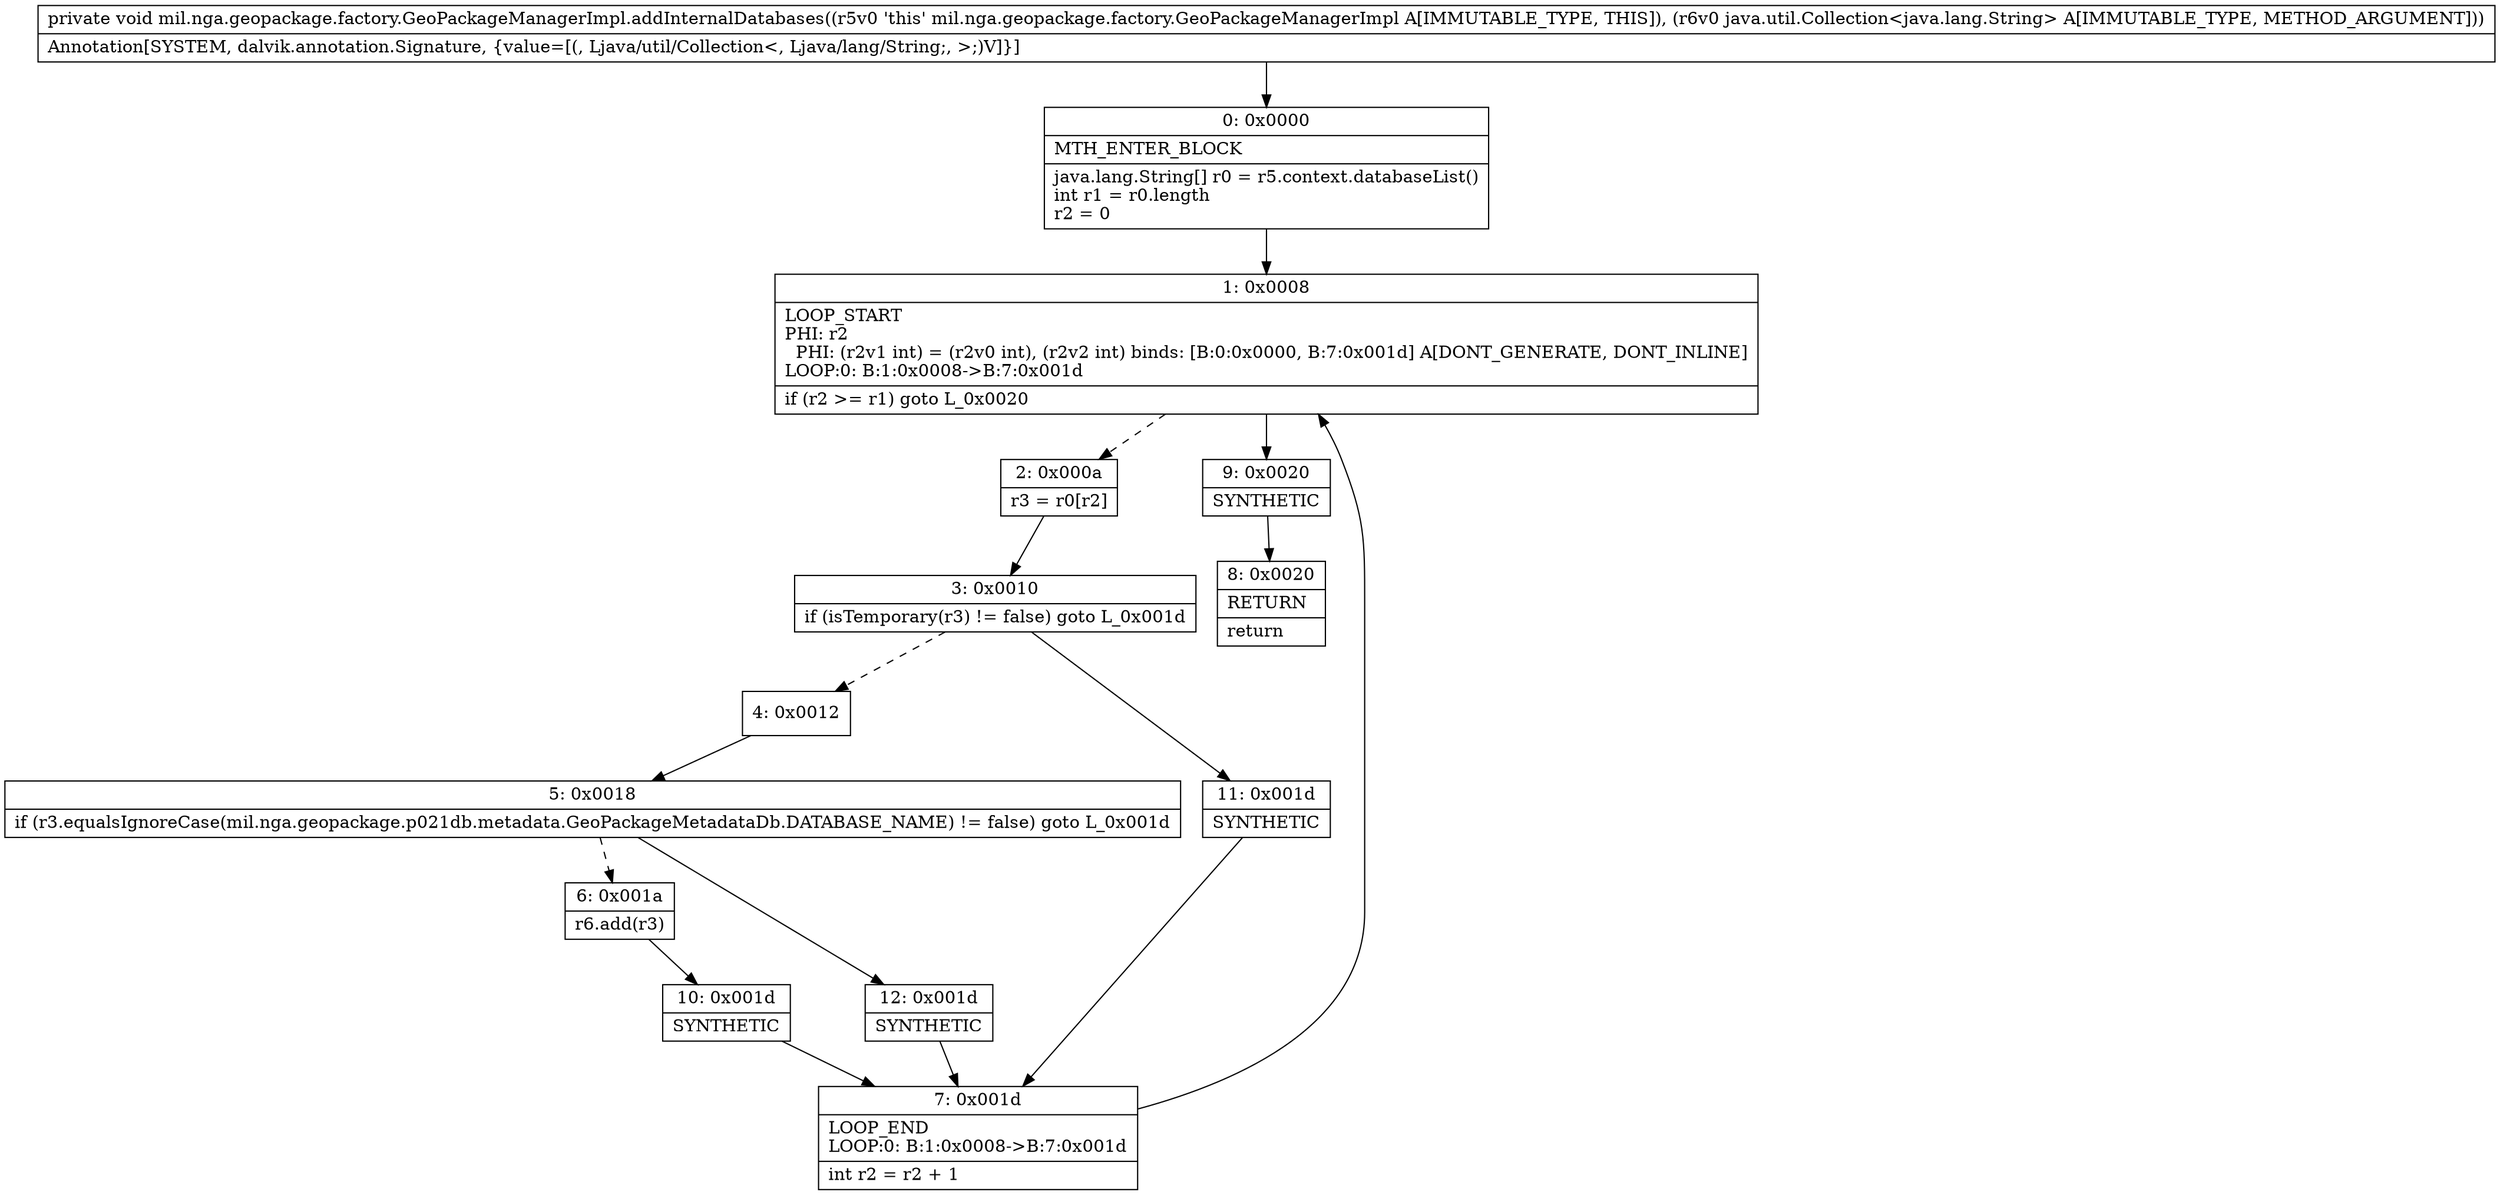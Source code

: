 digraph "CFG formil.nga.geopackage.factory.GeoPackageManagerImpl.addInternalDatabases(Ljava\/util\/Collection;)V" {
Node_0 [shape=record,label="{0\:\ 0x0000|MTH_ENTER_BLOCK\l|java.lang.String[] r0 = r5.context.databaseList()\lint r1 = r0.length\lr2 = 0\l}"];
Node_1 [shape=record,label="{1\:\ 0x0008|LOOP_START\lPHI: r2 \l  PHI: (r2v1 int) = (r2v0 int), (r2v2 int) binds: [B:0:0x0000, B:7:0x001d] A[DONT_GENERATE, DONT_INLINE]\lLOOP:0: B:1:0x0008\-\>B:7:0x001d\l|if (r2 \>= r1) goto L_0x0020\l}"];
Node_2 [shape=record,label="{2\:\ 0x000a|r3 = r0[r2]\l}"];
Node_3 [shape=record,label="{3\:\ 0x0010|if (isTemporary(r3) != false) goto L_0x001d\l}"];
Node_4 [shape=record,label="{4\:\ 0x0012}"];
Node_5 [shape=record,label="{5\:\ 0x0018|if (r3.equalsIgnoreCase(mil.nga.geopackage.p021db.metadata.GeoPackageMetadataDb.DATABASE_NAME) != false) goto L_0x001d\l}"];
Node_6 [shape=record,label="{6\:\ 0x001a|r6.add(r3)\l}"];
Node_7 [shape=record,label="{7\:\ 0x001d|LOOP_END\lLOOP:0: B:1:0x0008\-\>B:7:0x001d\l|int r2 = r2 + 1\l}"];
Node_8 [shape=record,label="{8\:\ 0x0020|RETURN\l|return\l}"];
Node_9 [shape=record,label="{9\:\ 0x0020|SYNTHETIC\l}"];
Node_10 [shape=record,label="{10\:\ 0x001d|SYNTHETIC\l}"];
Node_11 [shape=record,label="{11\:\ 0x001d|SYNTHETIC\l}"];
Node_12 [shape=record,label="{12\:\ 0x001d|SYNTHETIC\l}"];
MethodNode[shape=record,label="{private void mil.nga.geopackage.factory.GeoPackageManagerImpl.addInternalDatabases((r5v0 'this' mil.nga.geopackage.factory.GeoPackageManagerImpl A[IMMUTABLE_TYPE, THIS]), (r6v0 java.util.Collection\<java.lang.String\> A[IMMUTABLE_TYPE, METHOD_ARGUMENT]))  | Annotation[SYSTEM, dalvik.annotation.Signature, \{value=[(, Ljava\/util\/Collection\<, Ljava\/lang\/String;, \>;)V]\}]\l}"];
MethodNode -> Node_0;
Node_0 -> Node_1;
Node_1 -> Node_2[style=dashed];
Node_1 -> Node_9;
Node_2 -> Node_3;
Node_3 -> Node_4[style=dashed];
Node_3 -> Node_11;
Node_4 -> Node_5;
Node_5 -> Node_6[style=dashed];
Node_5 -> Node_12;
Node_6 -> Node_10;
Node_7 -> Node_1;
Node_9 -> Node_8;
Node_10 -> Node_7;
Node_11 -> Node_7;
Node_12 -> Node_7;
}

